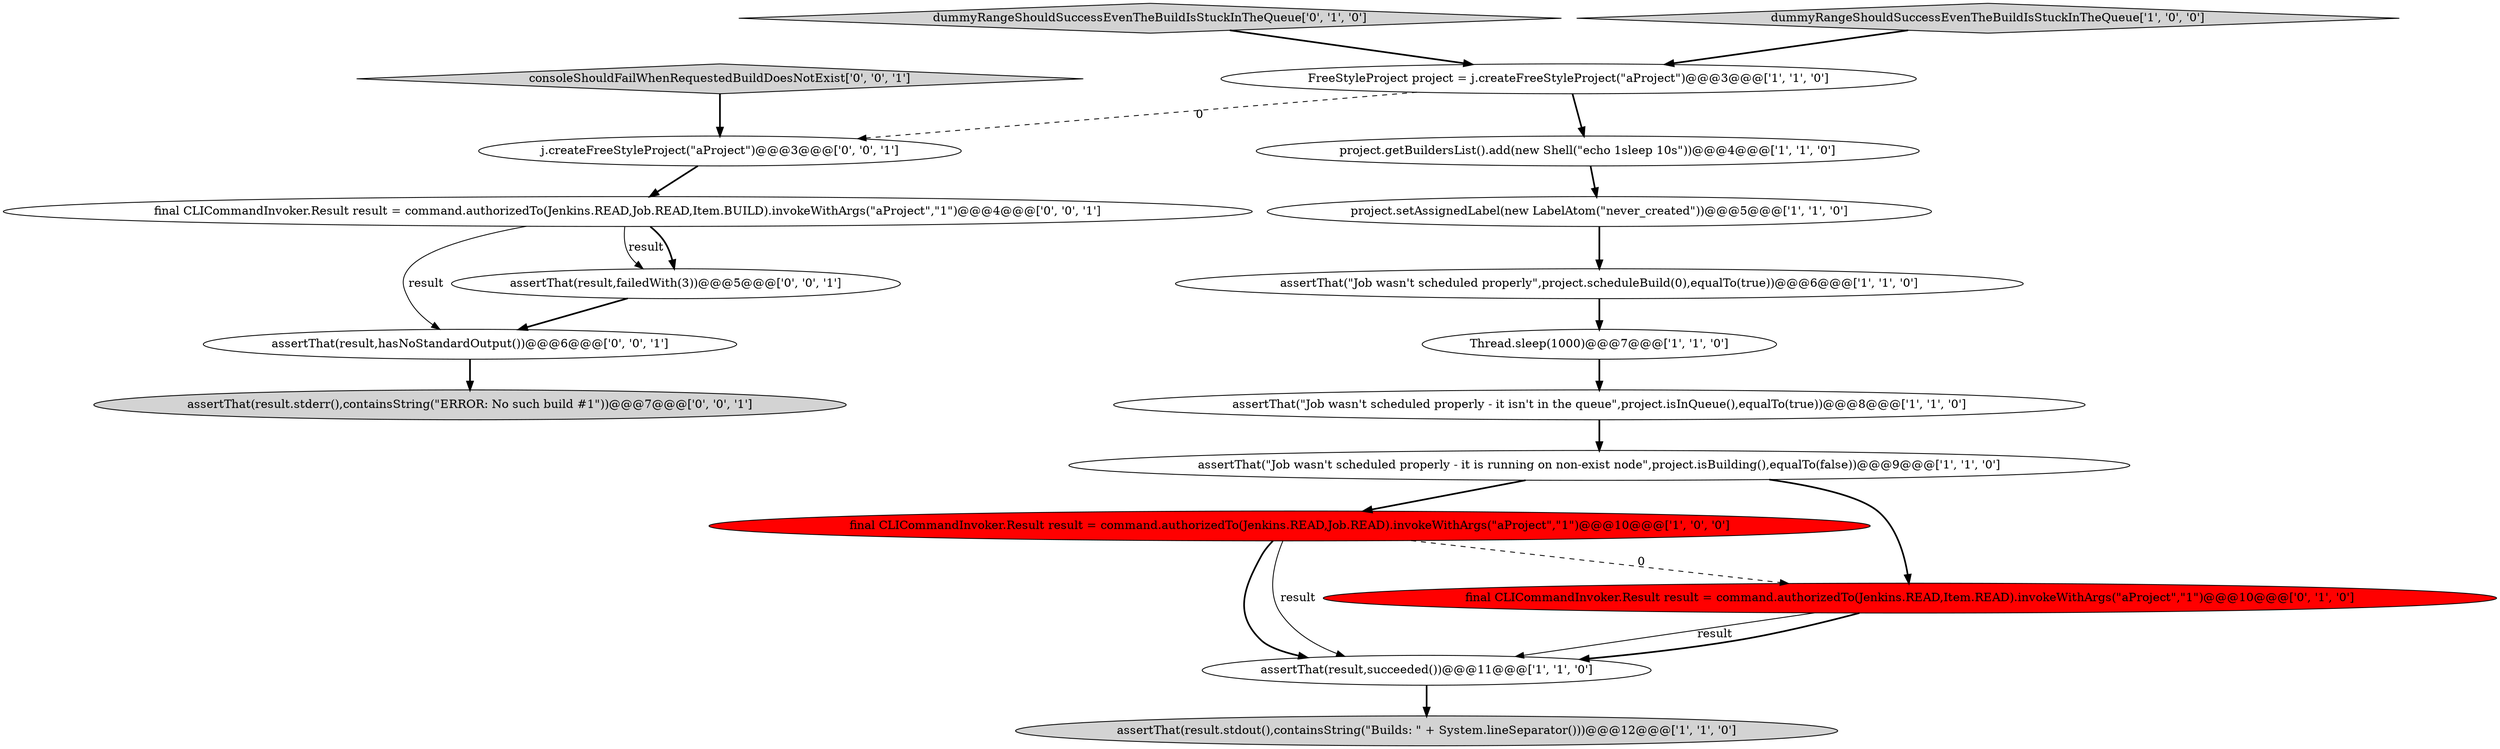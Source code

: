 digraph {
6 [style = filled, label = "project.getBuildersList().add(new Shell(\"echo 1sleep 10s\"))@@@4@@@['1', '1', '0']", fillcolor = white, shape = ellipse image = "AAA0AAABBB1BBB"];
8 [style = filled, label = "assertThat(result.stdout(),containsString(\"Builds: \" + System.lineSeparator()))@@@12@@@['1', '1', '0']", fillcolor = lightgray, shape = ellipse image = "AAA0AAABBB1BBB"];
4 [style = filled, label = "Thread.sleep(1000)@@@7@@@['1', '1', '0']", fillcolor = white, shape = ellipse image = "AAA0AAABBB1BBB"];
13 [style = filled, label = "assertThat(result,hasNoStandardOutput())@@@6@@@['0', '0', '1']", fillcolor = white, shape = ellipse image = "AAA0AAABBB3BBB"];
9 [style = filled, label = "project.setAssignedLabel(new LabelAtom(\"never_created\"))@@@5@@@['1', '1', '0']", fillcolor = white, shape = ellipse image = "AAA0AAABBB1BBB"];
10 [style = filled, label = "assertThat(\"Job wasn't scheduled properly\",project.scheduleBuild(0),equalTo(true))@@@6@@@['1', '1', '0']", fillcolor = white, shape = ellipse image = "AAA0AAABBB1BBB"];
15 [style = filled, label = "j.createFreeStyleProject(\"aProject\")@@@3@@@['0', '0', '1']", fillcolor = white, shape = ellipse image = "AAA0AAABBB3BBB"];
16 [style = filled, label = "assertThat(result.stderr(),containsString(\"ERROR: No such build #1\"))@@@7@@@['0', '0', '1']", fillcolor = lightgray, shape = ellipse image = "AAA0AAABBB3BBB"];
0 [style = filled, label = "assertThat(\"Job wasn't scheduled properly - it isn't in the queue\",project.isInQueue(),equalTo(true))@@@8@@@['1', '1', '0']", fillcolor = white, shape = ellipse image = "AAA0AAABBB1BBB"];
14 [style = filled, label = "consoleShouldFailWhenRequestedBuildDoesNotExist['0', '0', '1']", fillcolor = lightgray, shape = diamond image = "AAA0AAABBB3BBB"];
12 [style = filled, label = "dummyRangeShouldSuccessEvenTheBuildIsStuckInTheQueue['0', '1', '0']", fillcolor = lightgray, shape = diamond image = "AAA0AAABBB2BBB"];
17 [style = filled, label = "final CLICommandInvoker.Result result = command.authorizedTo(Jenkins.READ,Job.READ,Item.BUILD).invokeWithArgs(\"aProject\",\"1\")@@@4@@@['0', '0', '1']", fillcolor = white, shape = ellipse image = "AAA0AAABBB3BBB"];
1 [style = filled, label = "assertThat(result,succeeded())@@@11@@@['1', '1', '0']", fillcolor = white, shape = ellipse image = "AAA0AAABBB1BBB"];
3 [style = filled, label = "final CLICommandInvoker.Result result = command.authorizedTo(Jenkins.READ,Job.READ).invokeWithArgs(\"aProject\",\"1\")@@@10@@@['1', '0', '0']", fillcolor = red, shape = ellipse image = "AAA1AAABBB1BBB"];
11 [style = filled, label = "final CLICommandInvoker.Result result = command.authorizedTo(Jenkins.READ,Item.READ).invokeWithArgs(\"aProject\",\"1\")@@@10@@@['0', '1', '0']", fillcolor = red, shape = ellipse image = "AAA1AAABBB2BBB"];
5 [style = filled, label = "assertThat(\"Job wasn't scheduled properly - it is running on non-exist node\",project.isBuilding(),equalTo(false))@@@9@@@['1', '1', '0']", fillcolor = white, shape = ellipse image = "AAA0AAABBB1BBB"];
18 [style = filled, label = "assertThat(result,failedWith(3))@@@5@@@['0', '0', '1']", fillcolor = white, shape = ellipse image = "AAA0AAABBB3BBB"];
2 [style = filled, label = "dummyRangeShouldSuccessEvenTheBuildIsStuckInTheQueue['1', '0', '0']", fillcolor = lightgray, shape = diamond image = "AAA0AAABBB1BBB"];
7 [style = filled, label = "FreeStyleProject project = j.createFreeStyleProject(\"aProject\")@@@3@@@['1', '1', '0']", fillcolor = white, shape = ellipse image = "AAA0AAABBB1BBB"];
5->3 [style = bold, label=""];
1->8 [style = bold, label=""];
3->1 [style = bold, label=""];
11->1 [style = solid, label="result"];
11->1 [style = bold, label=""];
17->18 [style = solid, label="result"];
3->1 [style = solid, label="result"];
9->10 [style = bold, label=""];
17->13 [style = solid, label="result"];
13->16 [style = bold, label=""];
12->7 [style = bold, label=""];
4->0 [style = bold, label=""];
15->17 [style = bold, label=""];
7->6 [style = bold, label=""];
18->13 [style = bold, label=""];
10->4 [style = bold, label=""];
7->15 [style = dashed, label="0"];
14->15 [style = bold, label=""];
5->11 [style = bold, label=""];
2->7 [style = bold, label=""];
6->9 [style = bold, label=""];
17->18 [style = bold, label=""];
3->11 [style = dashed, label="0"];
0->5 [style = bold, label=""];
}
